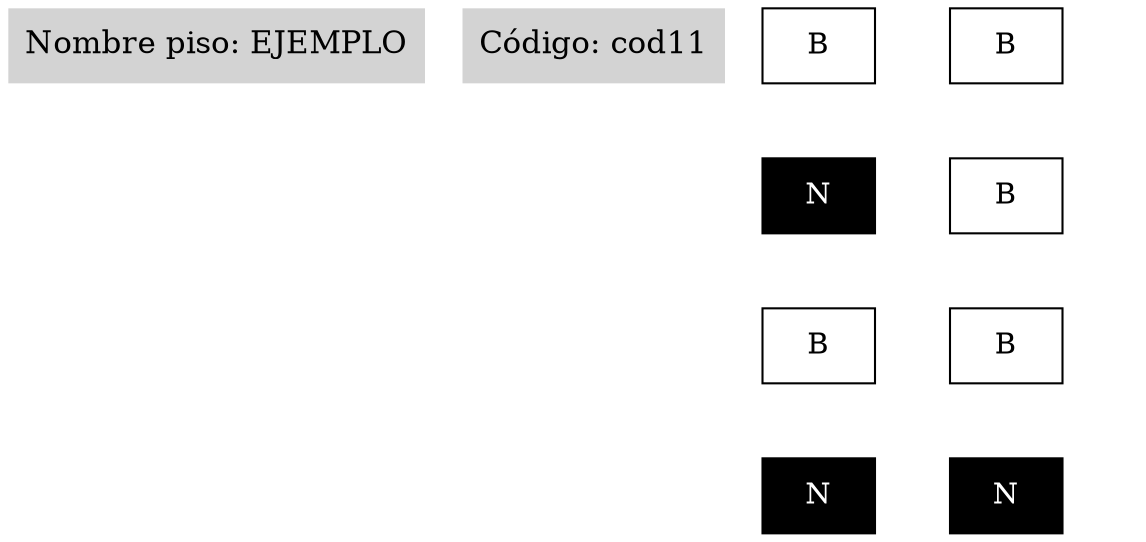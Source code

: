 digraph G {
	edge [style=invis]
	rankdir=TB
	node [shape=box style=filled]
	subgraph matriz_azulejos {
		T [label="Nombre piso: EJEMPLO" fontsize=15 shape=plaintext]
		S [label="Código: cod11" fontsize=15 shape=plaintext]
		24 [label=B fillcolor=white]
		23 [label=N fillcolor=black fontcolor=white]
		23 -> 23 [style=invis]
		22 [label=B fillcolor=white]
		22 -> 22 [style=invis]
		21 [label=N fillcolor=black fontcolor=white]
		21 -> 21 [style=invis]
		14 [label=B fillcolor=white]
		14 -> 14 [style=invis]
		13 [label=B fillcolor=white]
		13 -> 13 [style=invis]
		13 -> 13 [style=invis]
		12 [label=B fillcolor=white]
		12 -> 12 [style=invis]
		12 -> 12 [style=invis]
		11 [label=N fillcolor=black fontcolor=white]
		11 -> 11 [style=invis]
		11 -> 11 [style=invis]
	}
	24 -> 23
	23 -> 22
	22 -> 21
	14 -> 13
	13 -> 12
	12 -> 11
}
